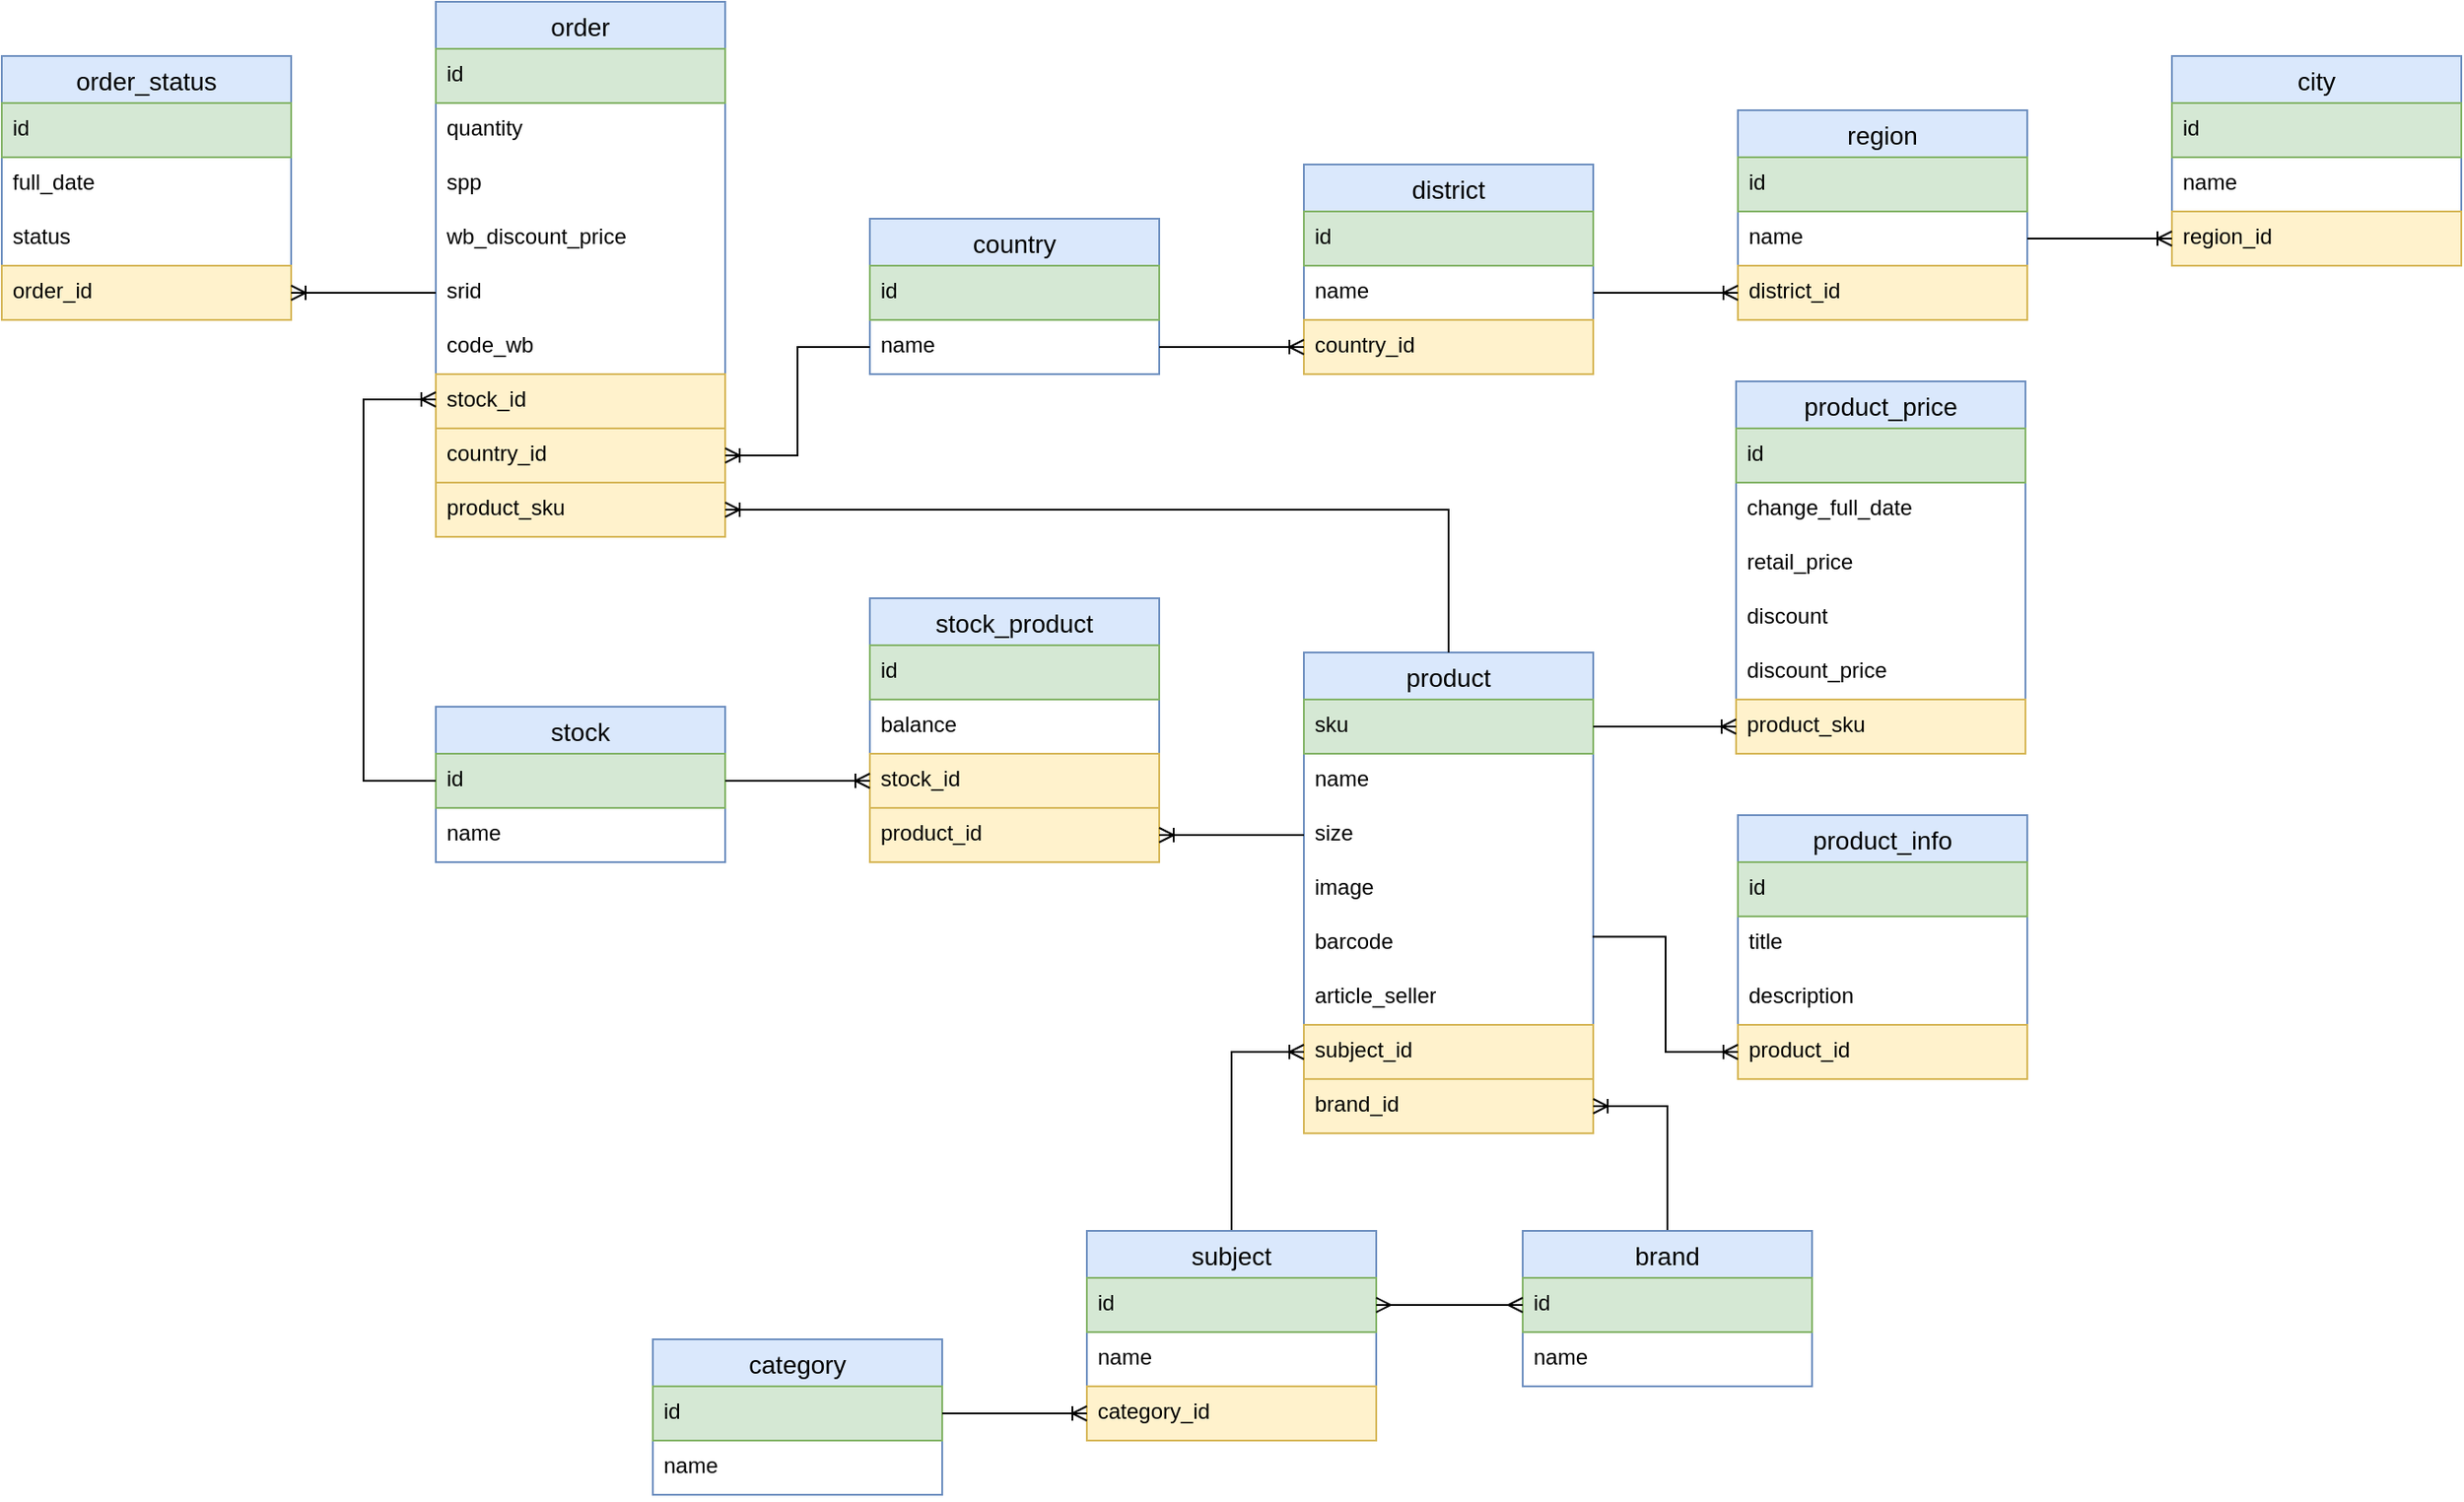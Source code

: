 <mxfile version="21.0.6" type="device"><diagram name="Страница 1" id="PA2rAIezZO0-k65jRgY4"><mxGraphModel dx="1218" dy="1302" grid="1" gridSize="10" guides="1" tooltips="1" connect="1" arrows="1" fold="1" page="1" pageScale="1" pageWidth="827" pageHeight="1169" math="0" shadow="0"><root><mxCell id="0"/><mxCell id="1" parent="0"/><mxCell id="1k8L_E0DkNJbk98qAALL-1" value="product" style="swimlane;fontStyle=0;childLayout=stackLayout;horizontal=1;startSize=26;horizontalStack=0;resizeParent=1;resizeParentMax=0;resizeLast=0;collapsible=1;marginBottom=0;align=center;fontSize=14;fillColor=#dae8fc;strokeColor=#6c8ebf;" parent="1" vertex="1"><mxGeometry x="800" y="530" width="160" height="266" as="geometry"><mxRectangle x="100" y="150" width="60" height="30" as="alternateBounds"/></mxGeometry></mxCell><mxCell id="1k8L_E0DkNJbk98qAALL-16" value="sku" style="text;strokeColor=#82b366;fillColor=#d5e8d4;spacingLeft=4;spacingRight=4;overflow=hidden;rotatable=0;points=[[0,0.5],[1,0.5]];portConstraint=eastwest;fontSize=12;whiteSpace=wrap;html=1;" parent="1k8L_E0DkNJbk98qAALL-1" vertex="1"><mxGeometry y="26" width="160" height="30" as="geometry"/></mxCell><mxCell id="1k8L_E0DkNJbk98qAALL-17" value="name" style="text;strokeColor=none;fillColor=none;spacingLeft=4;spacingRight=4;overflow=hidden;rotatable=0;points=[[0,0.5],[1,0.5]];portConstraint=eastwest;fontSize=12;whiteSpace=wrap;html=1;" parent="1k8L_E0DkNJbk98qAALL-1" vertex="1"><mxGeometry y="56" width="160" height="30" as="geometry"/></mxCell><mxCell id="69lueMSl4N5WDmer60Uc-11" value="size" style="text;strokeColor=none;fillColor=none;spacingLeft=4;spacingRight=4;overflow=hidden;rotatable=0;points=[[0,0.5],[1,0.5]];portConstraint=eastwest;fontSize=12;whiteSpace=wrap;html=1;" parent="1k8L_E0DkNJbk98qAALL-1" vertex="1"><mxGeometry y="86" width="160" height="30" as="geometry"/></mxCell><mxCell id="m6YrXgFf7XebENvP40nD-14" value="image" style="text;strokeColor=none;fillColor=none;spacingLeft=4;spacingRight=4;overflow=hidden;rotatable=0;points=[[0,0.5],[1,0.5]];portConstraint=eastwest;fontSize=12;whiteSpace=wrap;html=1;" parent="1k8L_E0DkNJbk98qAALL-1" vertex="1"><mxGeometry y="116" width="160" height="30" as="geometry"/></mxCell><mxCell id="1k8L_E0DkNJbk98qAALL-14" value="barcode" style="text;strokeColor=none;fillColor=none;spacingLeft=4;spacingRight=4;overflow=hidden;rotatable=0;points=[[0,0.5],[1,0.5]];portConstraint=eastwest;fontSize=12;whiteSpace=wrap;html=1;" parent="1k8L_E0DkNJbk98qAALL-1" vertex="1"><mxGeometry y="146" width="160" height="30" as="geometry"/></mxCell><mxCell id="1k8L_E0DkNJbk98qAALL-11" value="article_seller" style="text;strokeColor=none;fillColor=none;spacingLeft=4;spacingRight=4;overflow=hidden;rotatable=0;points=[[0,0.5],[1,0.5]];portConstraint=eastwest;fontSize=12;whiteSpace=wrap;html=1;" parent="1k8L_E0DkNJbk98qAALL-1" vertex="1"><mxGeometry y="176" width="160" height="30" as="geometry"/></mxCell><mxCell id="m6YrXgFf7XebENvP40nD-12" value="subject_id" style="text;spacingLeft=4;spacingRight=4;overflow=hidden;rotatable=0;points=[[0,0.5],[1,0.5]];portConstraint=eastwest;fontSize=12;whiteSpace=wrap;html=1;fillColor=#fff2cc;strokeColor=#d6b656;" parent="1k8L_E0DkNJbk98qAALL-1" vertex="1"><mxGeometry y="206" width="160" height="30" as="geometry"/></mxCell><mxCell id="m6YrXgFf7XebENvP40nD-13" value="brand_id" style="text;spacingLeft=4;spacingRight=4;overflow=hidden;rotatable=0;points=[[0,0.5],[1,0.5]];portConstraint=eastwest;fontSize=12;whiteSpace=wrap;html=1;fillColor=#fff2cc;strokeColor=#d6b656;" parent="1k8L_E0DkNJbk98qAALL-1" vertex="1"><mxGeometry y="236" width="160" height="30" as="geometry"/></mxCell><mxCell id="69lueMSl4N5WDmer60Uc-12" style="edgeStyle=orthogonalEdgeStyle;rounded=0;orthogonalLoop=1;jettySize=auto;html=1;entryX=0;entryY=0.5;entryDx=0;entryDy=0;endArrow=ERoneToMany;endFill=0;" parent="1" source="1k8L_E0DkNJbk98qAALL-5" target="m6YrXgFf7XebENvP40nD-12" edge="1"><mxGeometry relative="1" as="geometry"/></mxCell><mxCell id="1k8L_E0DkNJbk98qAALL-5" value="subject" style="swimlane;fontStyle=0;childLayout=stackLayout;horizontal=1;startSize=26;horizontalStack=0;resizeParent=1;resizeParentMax=0;resizeLast=0;collapsible=1;marginBottom=0;align=center;fontSize=14;fillColor=#dae8fc;strokeColor=#6c8ebf;" parent="1" vertex="1"><mxGeometry x="680" y="850" width="160" height="116" as="geometry"/></mxCell><mxCell id="1k8L_E0DkNJbk98qAALL-6" value="id" style="text;strokeColor=#82b366;fillColor=#d5e8d4;spacingLeft=4;spacingRight=4;overflow=hidden;rotatable=0;points=[[0,0.5],[1,0.5]];portConstraint=eastwest;fontSize=12;whiteSpace=wrap;html=1;" parent="1k8L_E0DkNJbk98qAALL-5" vertex="1"><mxGeometry y="26" width="160" height="30" as="geometry"/></mxCell><mxCell id="1k8L_E0DkNJbk98qAALL-7" value="name" style="text;strokeColor=none;fillColor=none;spacingLeft=4;spacingRight=4;overflow=hidden;rotatable=0;points=[[0,0.5],[1,0.5]];portConstraint=eastwest;fontSize=12;whiteSpace=wrap;html=1;" parent="1k8L_E0DkNJbk98qAALL-5" vertex="1"><mxGeometry y="56" width="160" height="30" as="geometry"/></mxCell><mxCell id="m6YrXgFf7XebENvP40nD-46" value="category_id" style="text;spacingLeft=4;spacingRight=4;overflow=hidden;rotatable=0;points=[[0,0.5],[1,0.5]];portConstraint=eastwest;fontSize=12;whiteSpace=wrap;html=1;fillColor=#fff2cc;strokeColor=#d6b656;" parent="1k8L_E0DkNJbk98qAALL-5" vertex="1"><mxGeometry y="86" width="160" height="30" as="geometry"/></mxCell><mxCell id="69lueMSl4N5WDmer60Uc-13" style="edgeStyle=orthogonalEdgeStyle;rounded=0;orthogonalLoop=1;jettySize=auto;html=1;entryX=1;entryY=0.5;entryDx=0;entryDy=0;endArrow=ERoneToMany;endFill=0;" parent="1" source="m6YrXgFf7XebENvP40nD-1" target="m6YrXgFf7XebENvP40nD-13" edge="1"><mxGeometry relative="1" as="geometry"/></mxCell><mxCell id="m6YrXgFf7XebENvP40nD-1" value="brand" style="swimlane;fontStyle=0;childLayout=stackLayout;horizontal=1;startSize=26;horizontalStack=0;resizeParent=1;resizeParentMax=0;resizeLast=0;collapsible=1;marginBottom=0;align=center;fontSize=14;fillColor=#dae8fc;strokeColor=#6c8ebf;" parent="1" vertex="1"><mxGeometry x="921" y="850" width="160" height="86" as="geometry"/></mxCell><mxCell id="m6YrXgFf7XebENvP40nD-2" value="id" style="text;strokeColor=#82b366;fillColor=#d5e8d4;spacingLeft=4;spacingRight=4;overflow=hidden;rotatable=0;points=[[0,0.5],[1,0.5]];portConstraint=eastwest;fontSize=12;whiteSpace=wrap;html=1;" parent="m6YrXgFf7XebENvP40nD-1" vertex="1"><mxGeometry y="26" width="160" height="30" as="geometry"/></mxCell><mxCell id="m6YrXgFf7XebENvP40nD-3" value="name" style="text;strokeColor=none;fillColor=none;spacingLeft=4;spacingRight=4;overflow=hidden;rotatable=0;points=[[0,0.5],[1,0.5]];portConstraint=eastwest;fontSize=12;whiteSpace=wrap;html=1;" parent="m6YrXgFf7XebENvP40nD-1" vertex="1"><mxGeometry y="56" width="160" height="30" as="geometry"/></mxCell><mxCell id="m6YrXgFf7XebENvP40nD-15" value="product_info" style="swimlane;fontStyle=0;childLayout=stackLayout;horizontal=1;startSize=26;horizontalStack=0;resizeParent=1;resizeParentMax=0;resizeLast=0;collapsible=1;marginBottom=0;align=center;fontSize=14;fillColor=#dae8fc;strokeColor=#6c8ebf;" parent="1" vertex="1"><mxGeometry x="1040" y="620" width="160" height="146" as="geometry"/></mxCell><mxCell id="m6YrXgFf7XebENvP40nD-16" value="id" style="text;strokeColor=#82b366;fillColor=#d5e8d4;spacingLeft=4;spacingRight=4;overflow=hidden;rotatable=0;points=[[0,0.5],[1,0.5]];portConstraint=eastwest;fontSize=12;whiteSpace=wrap;html=1;" parent="m6YrXgFf7XebENvP40nD-15" vertex="1"><mxGeometry y="26" width="160" height="30" as="geometry"/></mxCell><mxCell id="m6YrXgFf7XebENvP40nD-24" value="title" style="text;strokeColor=none;fillColor=none;spacingLeft=4;spacingRight=4;overflow=hidden;rotatable=0;points=[[0,0.5],[1,0.5]];portConstraint=eastwest;fontSize=12;whiteSpace=wrap;html=1;" parent="m6YrXgFf7XebENvP40nD-15" vertex="1"><mxGeometry y="56" width="160" height="30" as="geometry"/></mxCell><mxCell id="m6YrXgFf7XebENvP40nD-17" value="description" style="text;strokeColor=none;fillColor=none;spacingLeft=4;spacingRight=4;overflow=hidden;rotatable=0;points=[[0,0.5],[1,0.5]];portConstraint=eastwest;fontSize=12;whiteSpace=wrap;html=1;" parent="m6YrXgFf7XebENvP40nD-15" vertex="1"><mxGeometry y="86" width="160" height="30" as="geometry"/></mxCell><mxCell id="m6YrXgFf7XebENvP40nD-25" value="product_id" style="text;spacingLeft=4;spacingRight=4;overflow=hidden;rotatable=0;points=[[0,0.5],[1,0.5]];portConstraint=eastwest;fontSize=12;whiteSpace=wrap;html=1;fillColor=#fff2cc;strokeColor=#d6b656;" parent="m6YrXgFf7XebENvP40nD-15" vertex="1"><mxGeometry y="116" width="160" height="30" as="geometry"/></mxCell><mxCell id="m6YrXgFf7XebENvP40nD-26" value="stock" style="swimlane;fontStyle=0;childLayout=stackLayout;horizontal=1;startSize=26;horizontalStack=0;resizeParent=1;resizeParentMax=0;resizeLast=0;collapsible=1;marginBottom=0;align=center;fontSize=14;fillColor=#dae8fc;strokeColor=#6c8ebf;" parent="1" vertex="1"><mxGeometry x="320" y="560" width="160" height="86" as="geometry"><mxRectangle x="560" y="390" width="70" height="30" as="alternateBounds"/></mxGeometry></mxCell><mxCell id="m6YrXgFf7XebENvP40nD-27" value="id" style="text;strokeColor=#82b366;fillColor=#d5e8d4;spacingLeft=4;spacingRight=4;overflow=hidden;rotatable=0;points=[[0,0.5],[1,0.5]];portConstraint=eastwest;fontSize=12;whiteSpace=wrap;html=1;" parent="m6YrXgFf7XebENvP40nD-26" vertex="1"><mxGeometry y="26" width="160" height="30" as="geometry"/></mxCell><mxCell id="m6YrXgFf7XebENvP40nD-28" value="name" style="text;strokeColor=none;fillColor=none;spacingLeft=4;spacingRight=4;overflow=hidden;rotatable=0;points=[[0,0.5],[1,0.5]];portConstraint=eastwest;fontSize=12;whiteSpace=wrap;html=1;" parent="m6YrXgFf7XebENvP40nD-26" vertex="1"><mxGeometry y="56" width="160" height="30" as="geometry"/></mxCell><mxCell id="m6YrXgFf7XebENvP40nD-31" value="order" style="swimlane;fontStyle=0;childLayout=stackLayout;horizontal=1;startSize=26;horizontalStack=0;resizeParent=1;resizeParentMax=0;resizeLast=0;collapsible=1;marginBottom=0;align=center;fontSize=14;fillColor=#dae8fc;strokeColor=#6c8ebf;" parent="1" vertex="1"><mxGeometry x="320" y="170" width="160" height="296" as="geometry"/></mxCell><mxCell id="XuWB3d_zIDwa5wFVuVOU-16" value="id" style="text;strokeColor=#82b366;fillColor=#d5e8d4;spacingLeft=4;spacingRight=4;overflow=hidden;rotatable=0;points=[[0,0.5],[1,0.5]];portConstraint=eastwest;fontSize=12;whiteSpace=wrap;html=1;" parent="m6YrXgFf7XebENvP40nD-31" vertex="1"><mxGeometry y="26" width="160" height="30" as="geometry"/></mxCell><mxCell id="m6YrXgFf7XebENvP40nD-74" value="quantity" style="text;strokeColor=none;fillColor=none;spacingLeft=4;spacingRight=4;overflow=hidden;rotatable=0;points=[[0,0.5],[1,0.5]];portConstraint=eastwest;fontSize=12;whiteSpace=wrap;html=1;" parent="m6YrXgFf7XebENvP40nD-31" vertex="1"><mxGeometry y="56" width="160" height="30" as="geometry"/></mxCell><mxCell id="m6YrXgFf7XebENvP40nD-86" value="spp" style="text;strokeColor=none;fillColor=none;spacingLeft=4;spacingRight=4;overflow=hidden;rotatable=0;points=[[0,0.5],[1,0.5]];portConstraint=eastwest;fontSize=12;whiteSpace=wrap;html=1;" parent="m6YrXgFf7XebENvP40nD-31" vertex="1"><mxGeometry y="86" width="160" height="30" as="geometry"/></mxCell><mxCell id="m6YrXgFf7XebENvP40nD-85" value="wb_discount_price" style="text;strokeColor=none;fillColor=none;spacingLeft=4;spacingRight=4;overflow=hidden;rotatable=0;points=[[0,0.5],[1,0.5]];portConstraint=eastwest;fontSize=12;whiteSpace=wrap;html=1;" parent="m6YrXgFf7XebENvP40nD-31" vertex="1"><mxGeometry y="116" width="160" height="30" as="geometry"/></mxCell><mxCell id="m6YrXgFf7XebENvP40nD-45" value="srid" style="text;spacingLeft=4;spacingRight=4;overflow=hidden;rotatable=0;points=[[0,0.5],[1,0.5]];portConstraint=eastwest;fontSize=12;whiteSpace=wrap;html=1;" parent="m6YrXgFf7XebENvP40nD-31" vertex="1"><mxGeometry y="146" width="160" height="30" as="geometry"/></mxCell><mxCell id="m6YrXgFf7XebENvP40nD-47" value="code_wb" style="text;strokeColor=none;fillColor=none;spacingLeft=4;spacingRight=4;overflow=hidden;rotatable=0;points=[[0,0.5],[1,0.5]];portConstraint=eastwest;fontSize=12;whiteSpace=wrap;html=1;" parent="m6YrXgFf7XebENvP40nD-31" vertex="1"><mxGeometry y="176" width="160" height="30" as="geometry"/></mxCell><mxCell id="m6YrXgFf7XebENvP40nD-73" value="stock_id" style="text;spacingLeft=4;spacingRight=4;overflow=hidden;rotatable=0;points=[[0,0.5],[1,0.5]];portConstraint=eastwest;fontSize=12;whiteSpace=wrap;html=1;fillColor=#fff2cc;strokeColor=#d6b656;" parent="m6YrXgFf7XebENvP40nD-31" vertex="1"><mxGeometry y="206" width="160" height="30" as="geometry"/></mxCell><mxCell id="m6YrXgFf7XebENvP40nD-34" value="country_id" style="text;spacingLeft=4;spacingRight=4;overflow=hidden;rotatable=0;points=[[0,0.5],[1,0.5]];portConstraint=eastwest;fontSize=12;whiteSpace=wrap;html=1;fillColor=#fff2cc;strokeColor=#d6b656;" parent="m6YrXgFf7XebENvP40nD-31" vertex="1"><mxGeometry y="236" width="160" height="30" as="geometry"/></mxCell><mxCell id="m6YrXgFf7XebENvP40nD-72" value="product_sku" style="text;spacingLeft=4;spacingRight=4;overflow=hidden;rotatable=0;points=[[0,0.5],[1,0.5]];portConstraint=eastwest;fontSize=12;whiteSpace=wrap;html=1;fillColor=#fff2cc;strokeColor=#d6b656;" parent="m6YrXgFf7XebENvP40nD-31" vertex="1"><mxGeometry y="266" width="160" height="30" as="geometry"/></mxCell><mxCell id="m6YrXgFf7XebENvP40nD-36" value="category" style="swimlane;fontStyle=0;childLayout=stackLayout;horizontal=1;startSize=26;horizontalStack=0;resizeParent=1;resizeParentMax=0;resizeLast=0;collapsible=1;marginBottom=0;align=center;fontSize=14;fillColor=#dae8fc;strokeColor=#6c8ebf;" parent="1" vertex="1"><mxGeometry x="440" y="910" width="160" height="86" as="geometry"/></mxCell><mxCell id="m6YrXgFf7XebENvP40nD-37" value="id" style="text;strokeColor=#82b366;fillColor=#d5e8d4;spacingLeft=4;spacingRight=4;overflow=hidden;rotatable=0;points=[[0,0.5],[1,0.5]];portConstraint=eastwest;fontSize=12;whiteSpace=wrap;html=1;" parent="m6YrXgFf7XebENvP40nD-36" vertex="1"><mxGeometry y="26" width="160" height="30" as="geometry"/></mxCell><mxCell id="m6YrXgFf7XebENvP40nD-38" value="name" style="text;strokeColor=none;fillColor=none;spacingLeft=4;spacingRight=4;overflow=hidden;rotatable=0;points=[[0,0.5],[1,0.5]];portConstraint=eastwest;fontSize=12;whiteSpace=wrap;html=1;" parent="m6YrXgFf7XebENvP40nD-36" vertex="1"><mxGeometry y="56" width="160" height="30" as="geometry"/></mxCell><mxCell id="m6YrXgFf7XebENvP40nD-48" value="country" style="swimlane;fontStyle=0;childLayout=stackLayout;horizontal=1;startSize=26;horizontalStack=0;resizeParent=1;resizeParentMax=0;resizeLast=0;collapsible=1;marginBottom=0;align=center;fontSize=14;fillColor=#dae8fc;strokeColor=#6c8ebf;" parent="1" vertex="1"><mxGeometry x="560" y="290" width="160" height="86" as="geometry"/></mxCell><mxCell id="m6YrXgFf7XebENvP40nD-49" value="id" style="text;strokeColor=#82b366;fillColor=#d5e8d4;spacingLeft=4;spacingRight=4;overflow=hidden;rotatable=0;points=[[0,0.5],[1,0.5]];portConstraint=eastwest;fontSize=12;whiteSpace=wrap;html=1;" parent="m6YrXgFf7XebENvP40nD-48" vertex="1"><mxGeometry y="26" width="160" height="30" as="geometry"/></mxCell><mxCell id="m6YrXgFf7XebENvP40nD-50" value="name" style="text;strokeColor=none;fillColor=none;spacingLeft=4;spacingRight=4;overflow=hidden;rotatable=0;points=[[0,0.5],[1,0.5]];portConstraint=eastwest;fontSize=12;whiteSpace=wrap;html=1;" parent="m6YrXgFf7XebENvP40nD-48" vertex="1"><mxGeometry y="56" width="160" height="30" as="geometry"/></mxCell><mxCell id="m6YrXgFf7XebENvP40nD-66" value="stock_product" style="swimlane;fontStyle=0;childLayout=stackLayout;horizontal=1;startSize=26;horizontalStack=0;resizeParent=1;resizeParentMax=0;resizeLast=0;collapsible=1;marginBottom=0;align=center;fontSize=14;fillColor=#dae8fc;strokeColor=#6c8ebf;" parent="1" vertex="1"><mxGeometry x="560" y="500" width="160" height="146" as="geometry"/></mxCell><mxCell id="m6YrXgFf7XebENvP40nD-67" value="id" style="text;strokeColor=#82b366;fillColor=#d5e8d4;spacingLeft=4;spacingRight=4;overflow=hidden;rotatable=0;points=[[0,0.5],[1,0.5]];portConstraint=eastwest;fontSize=12;whiteSpace=wrap;html=1;" parent="m6YrXgFf7XebENvP40nD-66" vertex="1"><mxGeometry y="26" width="160" height="30" as="geometry"/></mxCell><mxCell id="m6YrXgFf7XebENvP40nD-70" value="balance" style="text;strokeColor=none;fillColor=none;spacingLeft=4;spacingRight=4;overflow=hidden;rotatable=0;points=[[0,0.5],[1,0.5]];portConstraint=eastwest;fontSize=12;whiteSpace=wrap;html=1;" parent="m6YrXgFf7XebENvP40nD-66" vertex="1"><mxGeometry y="56" width="160" height="30" as="geometry"/></mxCell><mxCell id="m6YrXgFf7XebENvP40nD-68" value="stock_id" style="text;spacingLeft=4;spacingRight=4;overflow=hidden;rotatable=0;points=[[0,0.5],[1,0.5]];portConstraint=eastwest;fontSize=12;whiteSpace=wrap;html=1;fillColor=#fff2cc;strokeColor=#d6b656;" parent="m6YrXgFf7XebENvP40nD-66" vertex="1"><mxGeometry y="86" width="160" height="30" as="geometry"/></mxCell><mxCell id="m6YrXgFf7XebENvP40nD-69" value="product_id" style="text;spacingLeft=4;spacingRight=4;overflow=hidden;rotatable=0;points=[[0,0.5],[1,0.5]];portConstraint=eastwest;fontSize=12;whiteSpace=wrap;html=1;fillColor=#fff2cc;strokeColor=#d6b656;" parent="m6YrXgFf7XebENvP40nD-66" vertex="1"><mxGeometry y="116" width="160" height="30" as="geometry"/></mxCell><mxCell id="m6YrXgFf7XebENvP40nD-76" value="product_price" style="swimlane;fontStyle=0;childLayout=stackLayout;horizontal=1;startSize=26;horizontalStack=0;resizeParent=1;resizeParentMax=0;resizeLast=0;collapsible=1;marginBottom=0;align=center;fontSize=14;fillColor=#dae8fc;strokeColor=#6c8ebf;" parent="1" vertex="1"><mxGeometry x="1039" y="380" width="160" height="206" as="geometry"/></mxCell><mxCell id="m6YrXgFf7XebENvP40nD-77" value="id" style="text;strokeColor=#82b366;fillColor=#d5e8d4;spacingLeft=4;spacingRight=4;overflow=hidden;rotatable=0;points=[[0,0.5],[1,0.5]];portConstraint=eastwest;fontSize=12;whiteSpace=wrap;html=1;" parent="m6YrXgFf7XebENvP40nD-76" vertex="1"><mxGeometry y="26" width="160" height="30" as="geometry"/></mxCell><mxCell id="m6YrXgFf7XebENvP40nD-78" value="change_full_date" style="text;spacingLeft=4;spacingRight=4;overflow=hidden;rotatable=0;points=[[0,0.5],[1,0.5]];portConstraint=eastwest;fontSize=12;whiteSpace=wrap;html=1;" parent="m6YrXgFf7XebENvP40nD-76" vertex="1"><mxGeometry y="56" width="160" height="30" as="geometry"/></mxCell><mxCell id="m6YrXgFf7XebENvP40nD-18" value="retail_price" style="text;strokeColor=none;fillColor=none;spacingLeft=4;spacingRight=4;overflow=hidden;rotatable=0;points=[[0,0.5],[1,0.5]];portConstraint=eastwest;fontSize=12;whiteSpace=wrap;html=1;" parent="m6YrXgFf7XebENvP40nD-76" vertex="1"><mxGeometry y="86" width="160" height="30" as="geometry"/></mxCell><mxCell id="m6YrXgFf7XebENvP40nD-22" value="discount" style="text;strokeColor=none;fillColor=none;spacingLeft=4;spacingRight=4;overflow=hidden;rotatable=0;points=[[0,0.5],[1,0.5]];portConstraint=eastwest;fontSize=12;whiteSpace=wrap;html=1;" parent="m6YrXgFf7XebENvP40nD-76" vertex="1"><mxGeometry y="116" width="160" height="30" as="geometry"/></mxCell><mxCell id="m6YrXgFf7XebENvP40nD-23" value="discount_price" style="text;strokeColor=none;fillColor=none;spacingLeft=4;spacingRight=4;overflow=hidden;rotatable=0;points=[[0,0.5],[1,0.5]];portConstraint=eastwest;fontSize=12;whiteSpace=wrap;html=1;" parent="m6YrXgFf7XebENvP40nD-76" vertex="1"><mxGeometry y="146" width="160" height="30" as="geometry"/></mxCell><mxCell id="m6YrXgFf7XebENvP40nD-80" value="product_sku" style="text;spacingLeft=4;spacingRight=4;overflow=hidden;rotatable=0;points=[[0,0.5],[1,0.5]];portConstraint=eastwest;fontSize=12;whiteSpace=wrap;html=1;fillColor=#fff2cc;strokeColor=#d6b656;" parent="m6YrXgFf7XebENvP40nD-76" vertex="1"><mxGeometry y="176" width="160" height="30" as="geometry"/></mxCell><mxCell id="m6YrXgFf7XebENvP40nD-87" value="order_status" style="swimlane;fontStyle=0;childLayout=stackLayout;horizontal=1;startSize=26;horizontalStack=0;resizeParent=1;resizeParentMax=0;resizeLast=0;collapsible=1;marginBottom=0;align=center;fontSize=14;fillColor=#dae8fc;strokeColor=#6c8ebf;" parent="1" vertex="1"><mxGeometry x="80" y="200" width="160" height="146" as="geometry"/></mxCell><mxCell id="m6YrXgFf7XebENvP40nD-88" value="id" style="text;strokeColor=#82b366;fillColor=#d5e8d4;spacingLeft=4;spacingRight=4;overflow=hidden;rotatable=0;points=[[0,0.5],[1,0.5]];portConstraint=eastwest;fontSize=12;whiteSpace=wrap;html=1;" parent="m6YrXgFf7XebENvP40nD-87" vertex="1"><mxGeometry y="26" width="160" height="30" as="geometry"/></mxCell><mxCell id="m6YrXgFf7XebENvP40nD-33" value="full_date" style="text;spacingLeft=4;spacingRight=4;overflow=hidden;rotatable=0;points=[[0,0.5],[1,0.5]];portConstraint=eastwest;fontSize=12;whiteSpace=wrap;html=1;" parent="m6YrXgFf7XebENvP40nD-87" vertex="1"><mxGeometry y="56" width="160" height="30" as="geometry"/></mxCell><mxCell id="m6YrXgFf7XebENvP40nD-89" value="status" style="text;strokeColor=none;fillColor=none;spacingLeft=4;spacingRight=4;overflow=hidden;rotatable=0;points=[[0,0.5],[1,0.5]];portConstraint=eastwest;fontSize=12;whiteSpace=wrap;html=1;" parent="m6YrXgFf7XebENvP40nD-87" vertex="1"><mxGeometry y="86" width="160" height="30" as="geometry"/></mxCell><mxCell id="m6YrXgFf7XebENvP40nD-90" value="order_id" style="text;spacingLeft=4;spacingRight=4;overflow=hidden;rotatable=0;points=[[0,0.5],[1,0.5]];portConstraint=eastwest;fontSize=12;whiteSpace=wrap;html=1;fillColor=#fff2cc;strokeColor=#d6b656;" parent="m6YrXgFf7XebENvP40nD-87" vertex="1"><mxGeometry y="116" width="160" height="30" as="geometry"/></mxCell><mxCell id="69lueMSl4N5WDmer60Uc-14" value="" style="edgeStyle=entityRelationEdgeStyle;fontSize=12;html=1;endArrow=ERmany;startArrow=ERmany;rounded=0;entryX=0;entryY=0.5;entryDx=0;entryDy=0;" parent="1" source="1k8L_E0DkNJbk98qAALL-6" target="m6YrXgFf7XebENvP40nD-2" edge="1"><mxGeometry width="100" height="100" relative="1" as="geometry"><mxPoint x="770" y="860" as="sourcePoint"/><mxPoint x="870" y="760" as="targetPoint"/></mxGeometry></mxCell><mxCell id="69lueMSl4N5WDmer60Uc-15" value="" style="edgeStyle=entityRelationEdgeStyle;fontSize=12;html=1;endArrow=ERoneToMany;rounded=0;endFill=0;" parent="1" source="m6YrXgFf7XebENvP40nD-37" target="m6YrXgFf7XebENvP40nD-46" edge="1"><mxGeometry width="100" height="100" relative="1" as="geometry"><mxPoint x="580" y="760" as="sourcePoint"/><mxPoint x="680" y="660" as="targetPoint"/></mxGeometry></mxCell><mxCell id="69lueMSl4N5WDmer60Uc-17" style="edgeStyle=orthogonalEdgeStyle;rounded=0;orthogonalLoop=1;jettySize=auto;html=1;endArrow=ERoneToMany;endFill=0;exitX=0.998;exitY=0.376;exitDx=0;exitDy=0;exitPerimeter=0;" parent="1" source="1k8L_E0DkNJbk98qAALL-14" target="m6YrXgFf7XebENvP40nD-25" edge="1"><mxGeometry relative="1" as="geometry"><mxPoint x="1080" y="670" as="targetPoint"/></mxGeometry></mxCell><mxCell id="69lueMSl4N5WDmer60Uc-18" value="" style="edgeStyle=entityRelationEdgeStyle;fontSize=12;html=1;endArrow=ERoneToMany;startArrow=none;rounded=0;startFill=0;endFill=0;" parent="1" source="1k8L_E0DkNJbk98qAALL-16" target="m6YrXgFf7XebENvP40nD-80" edge="1"><mxGeometry width="100" height="100" relative="1" as="geometry"><mxPoint x="960" y="490" as="sourcePoint"/><mxPoint x="1060" y="390" as="targetPoint"/></mxGeometry></mxCell><mxCell id="XuWB3d_zIDwa5wFVuVOU-1" style="edgeStyle=orthogonalEdgeStyle;rounded=0;orthogonalLoop=1;jettySize=auto;html=1;endArrow=ERoneToMany;endFill=0;startArrow=none;startFill=0;" parent="1" source="m6YrXgFf7XebENvP40nD-27" target="m6YrXgFf7XebENvP40nD-68" edge="1"><mxGeometry relative="1" as="geometry"/></mxCell><mxCell id="XuWB3d_zIDwa5wFVuVOU-2" style="edgeStyle=orthogonalEdgeStyle;rounded=0;orthogonalLoop=1;jettySize=auto;html=1;endArrow=ERoneToMany;endFill=0;" parent="1" source="69lueMSl4N5WDmer60Uc-11" target="m6YrXgFf7XebENvP40nD-69" edge="1"><mxGeometry relative="1" as="geometry"/></mxCell><mxCell id="XuWB3d_zIDwa5wFVuVOU-3" value="district" style="swimlane;fontStyle=0;childLayout=stackLayout;horizontal=1;startSize=26;horizontalStack=0;resizeParent=1;resizeParentMax=0;resizeLast=0;collapsible=1;marginBottom=0;align=center;fontSize=14;fillColor=#dae8fc;strokeColor=#6c8ebf;" parent="1" vertex="1"><mxGeometry x="800" y="260" width="160" height="116" as="geometry"/></mxCell><mxCell id="XuWB3d_zIDwa5wFVuVOU-4" value="id" style="text;strokeColor=#82b366;fillColor=#d5e8d4;spacingLeft=4;spacingRight=4;overflow=hidden;rotatable=0;points=[[0,0.5],[1,0.5]];portConstraint=eastwest;fontSize=12;whiteSpace=wrap;html=1;" parent="XuWB3d_zIDwa5wFVuVOU-3" vertex="1"><mxGeometry y="26" width="160" height="30" as="geometry"/></mxCell><mxCell id="XuWB3d_zIDwa5wFVuVOU-5" value="name" style="text;strokeColor=none;fillColor=none;spacingLeft=4;spacingRight=4;overflow=hidden;rotatable=0;points=[[0,0.5],[1,0.5]];portConstraint=eastwest;fontSize=12;whiteSpace=wrap;html=1;" parent="XuWB3d_zIDwa5wFVuVOU-3" vertex="1"><mxGeometry y="56" width="160" height="30" as="geometry"/></mxCell><mxCell id="XuWB3d_zIDwa5wFVuVOU-6" value="country_id" style="text;strokeColor=#d6b656;fillColor=#fff2cc;spacingLeft=4;spacingRight=4;overflow=hidden;rotatable=0;points=[[0,0.5],[1,0.5]];portConstraint=eastwest;fontSize=12;whiteSpace=wrap;html=1;" parent="XuWB3d_zIDwa5wFVuVOU-3" vertex="1"><mxGeometry y="86" width="160" height="30" as="geometry"/></mxCell><mxCell id="XuWB3d_zIDwa5wFVuVOU-7" value="region" style="swimlane;fontStyle=0;childLayout=stackLayout;horizontal=1;startSize=26;horizontalStack=0;resizeParent=1;resizeParentMax=0;resizeLast=0;collapsible=1;marginBottom=0;align=center;fontSize=14;fillColor=#dae8fc;strokeColor=#6c8ebf;" parent="1" vertex="1"><mxGeometry x="1040" y="230" width="160" height="116" as="geometry"/></mxCell><mxCell id="XuWB3d_zIDwa5wFVuVOU-8" value="id" style="text;strokeColor=#82b366;fillColor=#d5e8d4;spacingLeft=4;spacingRight=4;overflow=hidden;rotatable=0;points=[[0,0.5],[1,0.5]];portConstraint=eastwest;fontSize=12;whiteSpace=wrap;html=1;" parent="XuWB3d_zIDwa5wFVuVOU-7" vertex="1"><mxGeometry y="26" width="160" height="30" as="geometry"/></mxCell><mxCell id="XuWB3d_zIDwa5wFVuVOU-9" value="name" style="text;strokeColor=none;fillColor=none;spacingLeft=4;spacingRight=4;overflow=hidden;rotatable=0;points=[[0,0.5],[1,0.5]];portConstraint=eastwest;fontSize=12;whiteSpace=wrap;html=1;" parent="XuWB3d_zIDwa5wFVuVOU-7" vertex="1"><mxGeometry y="56" width="160" height="30" as="geometry"/></mxCell><mxCell id="XuWB3d_zIDwa5wFVuVOU-10" value="district_id" style="text;strokeColor=#d6b656;fillColor=#fff2cc;spacingLeft=4;spacingRight=4;overflow=hidden;rotatable=0;points=[[0,0.5],[1,0.5]];portConstraint=eastwest;fontSize=12;whiteSpace=wrap;html=1;" parent="XuWB3d_zIDwa5wFVuVOU-7" vertex="1"><mxGeometry y="86" width="160" height="30" as="geometry"/></mxCell><mxCell id="XuWB3d_zIDwa5wFVuVOU-11" value="city" style="swimlane;fontStyle=0;childLayout=stackLayout;horizontal=1;startSize=26;horizontalStack=0;resizeParent=1;resizeParentMax=0;resizeLast=0;collapsible=1;marginBottom=0;align=center;fontSize=14;fillColor=#dae8fc;strokeColor=#6c8ebf;" parent="1" vertex="1"><mxGeometry x="1280" y="200" width="160" height="116" as="geometry"/></mxCell><mxCell id="XuWB3d_zIDwa5wFVuVOU-12" value="id" style="text;strokeColor=#82b366;fillColor=#d5e8d4;spacingLeft=4;spacingRight=4;overflow=hidden;rotatable=0;points=[[0,0.5],[1,0.5]];portConstraint=eastwest;fontSize=12;whiteSpace=wrap;html=1;" parent="XuWB3d_zIDwa5wFVuVOU-11" vertex="1"><mxGeometry y="26" width="160" height="30" as="geometry"/></mxCell><mxCell id="XuWB3d_zIDwa5wFVuVOU-13" value="name" style="text;strokeColor=none;fillColor=none;spacingLeft=4;spacingRight=4;overflow=hidden;rotatable=0;points=[[0,0.5],[1,0.5]];portConstraint=eastwest;fontSize=12;whiteSpace=wrap;html=1;" parent="XuWB3d_zIDwa5wFVuVOU-11" vertex="1"><mxGeometry y="56" width="160" height="30" as="geometry"/></mxCell><mxCell id="XuWB3d_zIDwa5wFVuVOU-14" value="region_id" style="text;strokeColor=#d6b656;fillColor=#fff2cc;spacingLeft=4;spacingRight=4;overflow=hidden;rotatable=0;points=[[0,0.5],[1,0.5]];portConstraint=eastwest;fontSize=12;whiteSpace=wrap;html=1;" parent="XuWB3d_zIDwa5wFVuVOU-11" vertex="1"><mxGeometry y="86" width="160" height="30" as="geometry"/></mxCell><mxCell id="XuWB3d_zIDwa5wFVuVOU-17" style="edgeStyle=orthogonalEdgeStyle;rounded=0;orthogonalLoop=1;jettySize=auto;html=1;endArrow=ERoneToMany;endFill=0;" parent="1" source="m6YrXgFf7XebENvP40nD-27" target="m6YrXgFf7XebENvP40nD-73" edge="1"><mxGeometry relative="1" as="geometry"><mxPoint x="210" y="390" as="targetPoint"/><Array as="points"><mxPoint x="280" y="601"/><mxPoint x="280" y="390"/></Array></mxGeometry></mxCell><mxCell id="XuWB3d_zIDwa5wFVuVOU-18" style="edgeStyle=orthogonalEdgeStyle;rounded=0;orthogonalLoop=1;jettySize=auto;html=1;endArrow=none;endFill=0;startArrow=ERoneToMany;startFill=0;exitX=1;exitY=0.5;exitDx=0;exitDy=0;" parent="1" source="m6YrXgFf7XebENvP40nD-90" target="m6YrXgFf7XebENvP40nD-45" edge="1"><mxGeometry relative="1" as="geometry"><Array as="points"/></mxGeometry></mxCell><mxCell id="XuWB3d_zIDwa5wFVuVOU-20" style="edgeStyle=orthogonalEdgeStyle;rounded=0;orthogonalLoop=1;jettySize=auto;html=1;endArrow=none;endFill=0;startArrow=ERoneToMany;startFill=0;entryX=0.5;entryY=0;entryDx=0;entryDy=0;" parent="1" source="m6YrXgFf7XebENvP40nD-72" target="1k8L_E0DkNJbk98qAALL-1" edge="1"><mxGeometry relative="1" as="geometry"/></mxCell><mxCell id="XuWB3d_zIDwa5wFVuVOU-22" style="edgeStyle=orthogonalEdgeStyle;rounded=0;orthogonalLoop=1;jettySize=auto;html=1;endArrow=none;endFill=0;startArrow=ERoneToMany;startFill=0;" parent="1" source="XuWB3d_zIDwa5wFVuVOU-14" target="XuWB3d_zIDwa5wFVuVOU-9" edge="1"><mxGeometry relative="1" as="geometry"/></mxCell><mxCell id="XuWB3d_zIDwa5wFVuVOU-23" style="edgeStyle=orthogonalEdgeStyle;rounded=0;orthogonalLoop=1;jettySize=auto;html=1;endArrow=none;endFill=0;startArrow=ERoneToMany;startFill=0;" parent="1" source="XuWB3d_zIDwa5wFVuVOU-10" target="XuWB3d_zIDwa5wFVuVOU-5" edge="1"><mxGeometry relative="1" as="geometry"/></mxCell><mxCell id="XuWB3d_zIDwa5wFVuVOU-24" style="edgeStyle=orthogonalEdgeStyle;rounded=0;orthogonalLoop=1;jettySize=auto;html=1;endArrow=none;endFill=0;startArrow=ERoneToMany;startFill=0;" parent="1" source="XuWB3d_zIDwa5wFVuVOU-6" target="m6YrXgFf7XebENvP40nD-50" edge="1"><mxGeometry relative="1" as="geometry"/></mxCell><mxCell id="XuWB3d_zIDwa5wFVuVOU-25" style="edgeStyle=orthogonalEdgeStyle;rounded=0;orthogonalLoop=1;jettySize=auto;html=1;endArrow=none;endFill=0;startArrow=ERoneToMany;startFill=0;" parent="1" source="m6YrXgFf7XebENvP40nD-34" target="m6YrXgFf7XebENvP40nD-50" edge="1"><mxGeometry relative="1" as="geometry"/></mxCell></root></mxGraphModel></diagram></mxfile>
